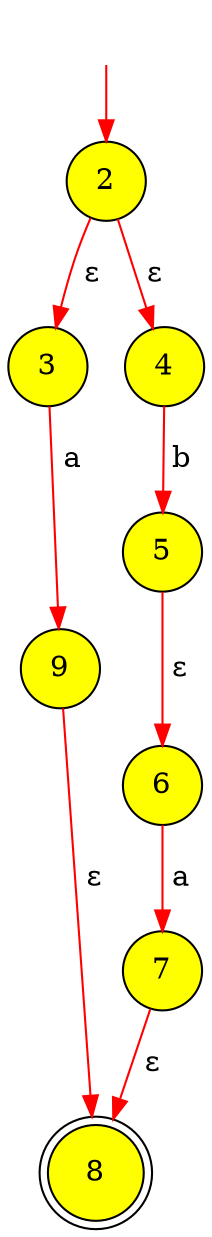 digraph test {
	graph [ratio=fill];
	node [label="\N", fillcolor=yellow, shape=circle, style=filled];
	edge [color=red];
	graph [bb="0,0,89,614"];
	node1 [label=6, height="0.52778", width="0.52778", pos="68,213"];
	node2 [label=7, height="0.52778", width="0.52778", pos="68,119"];
	node3 [label=3, height="0.52778", width="0.52778", pos="19,381"];
	node4 [label=9, height="0.52778", width="0.52778", pos="21,269"];
	node5 [label=8, shape=doublecircle, height="0.63889", width="0.63889", pos="41,23"];
	node6 [label=2, height="0.52778", width="0.52778", pos="38,529"];
	node7 [label=4, height="0.52778", width="0.52778", pos="69,437"];
	node8 [label=5, height="0.52778", width="0.52778", pos="70,325"];
	node9 [label=" ", fillcolor=white, shape=plaintext, height="0.375", width="0.27778", pos="38,600"];
	node9 -> node6 [pos="e,38,548.02 38,586.31 38,578.32 38,567.92 38,558.18"];
	node6 -> node3 [label=" ε ", pos="e,20.997,400.28 34.787,510.2 33.835,504.38 32.828,497.93 32,492 28.151,464.42 24.532,432.88 22.095,410.48", lp="39,483"];
	node6 -> node7 [label=" ε ", pos="e,62.888,455.14 44.125,510.82 48.54,497.72 54.582,479.79 59.606,464.88", lp="63,483"];
	node3 -> node4 [label=" a ", pos="e,20.659,288.09 19.339,362 19.651,344.54 20.118,318.4 20.477,298.28", lp="28,325"];
	node7 -> node8 [label=" b ", pos="e,69.83,344.09 69.17,418 69.326,400.54 69.559,374.4 69.739,354.28", lp="76.5,381"];
	node8 -> node1 [label=" ε ", pos="e,68.341,232.09 69.661,306 69.349,288.54 68.882,262.4 68.523,242.28", lp="76,269"];
	node1 -> node2 [label=" a ", pos="e,68,138.32 68,193.98 68,180.94 68,163.39 68,148.54", lp="75,166"];
	node2 -> node5 [label=" ε ", pos="e,47.232,45.16 62.794,100.49 59.183,87.652 54.28,70.219 50.039,55.139", lp="63,73"];
	node4 -> node5 [label=" ε ", pos="e,39.122,46.095 22.569,249.7 25.972,207.84 34.064,108.31 38.304,56.163", lp="38,166"];
}
